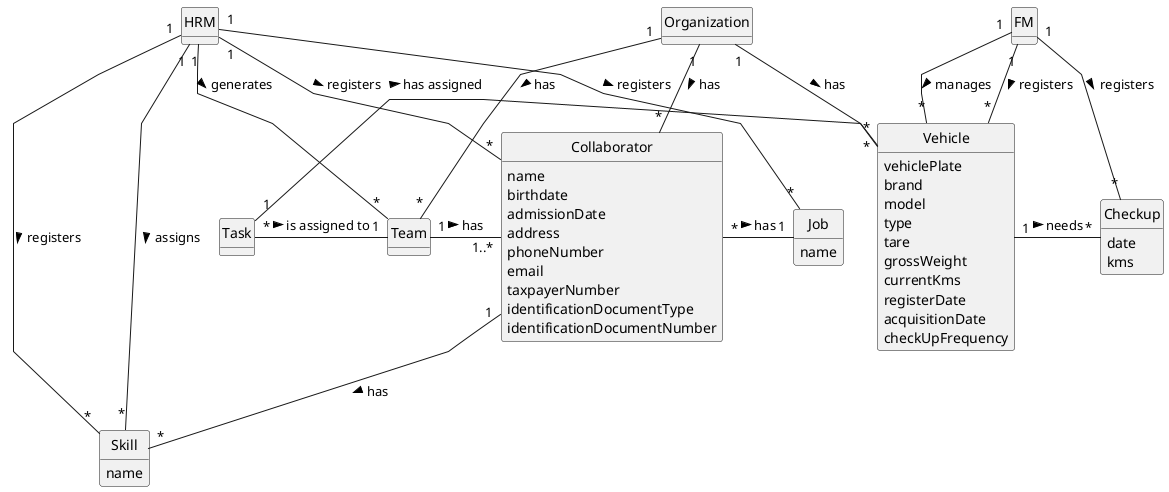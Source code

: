 @startuml
skinparam monochrome true
skinparam packageStyle rectangle
skinparam shadowing false
'skinparam linetype ortho
skinparam linetype polyline
'left to right direction
skinparam classAttributeIconSize 0
hide circle
hide methods

'title Domain Model

'class Platform {
'  -description
'}

class HRM {
}

class FM {
}

class Organization{
}

class Skill {
    name
}

class Job {
    name
}

class Collaborator {
    name
    birthdate
    admissionDate
    address
    phoneNumber
    email
    taxpayerNumber
    identificationDocumentType
    identificationDocumentNumber
}

class Team {
}

class Task {
}

class Vehicle {
    vehiclePlate
    brand
    model
    type
    tare
    grossWeight
    currentKms
    registerDate
    acquisitionDate
    checkUpFrequency
}

class Checkup {
    date
    kms
}

HRM "1" - "*" Skill : registers >
HRM "1" - "*" Job : registers >
HRM "1" -- "*" Collaborator : registers >
HRM "1" -- "*" Skill : assigns >
HRM "1" -- "*" Team : generates >
Organization "1" -- "*" Collaborator : has >
Organization "1" -- "*" Team : has >
Collaborator "*" - "1" Job : has >
Collaborator "1" -- "*" Skill : has >
Team "1" - "1..*" Collaborator : has >
Task "*" - "1" Team : is assigned to >
FM "1" -- "*" Vehicle : registers >
FM "1" -- "*" Vehicle : manages >
Vehicle "1" - "*" Checkup : needs >
Task "1" - "*" Vehicle : has assigned >
FM "1" -- "*" Checkup : registers >
Organization "1" -- "*" Vehicle : has >


@enduml